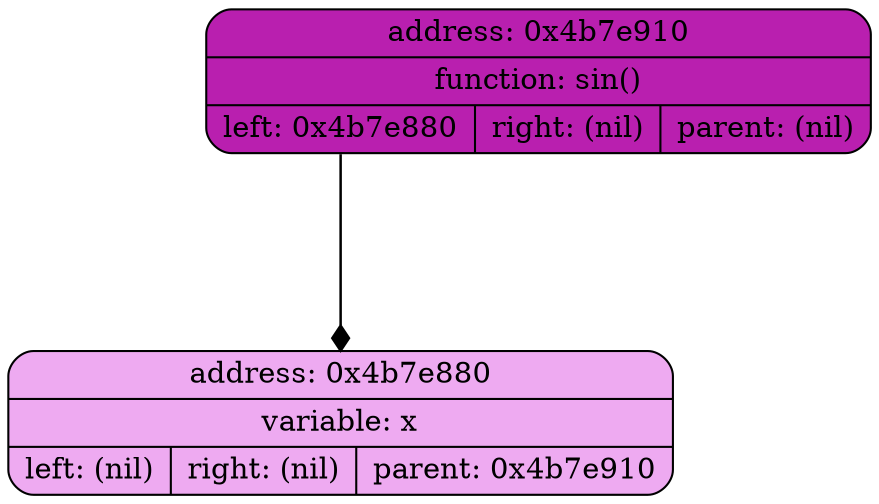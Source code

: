 digraph List {
	dpi = 100;
	fontname = "Comic Sans MS";
	fontsize = 20;
	rankdir  = TB;
graph [fillcolor = lightgreen, ranksep = 1.3, nodesep = 0.5, style = "rounded", color = green, penwidth = 2];
edge [color = black, arrowhead = diamond, arrowsize = 1, penwidth = 1.2];
node1 [shape = Mrecord, style = filled, fillcolor = "#B91FAF", label ="{address: 0x4b7e910|function: sin()| { <ptr1> left: 0x4b7e880| <ptr2> right: (nil)|parent: (nil)}}"]
node2 [shape = Mrecord, style = filled, fillcolor = "#B91FAF", label ="{address: 0x4b7e910|function: sin()| { <ptr1> left: 0x4b7e880| <ptr2> right: (nil)|parent: (nil)}}"]
node1: <ptr1> -> node2; 
node2 [shape = Mrecord, style = filled, fillcolor = "#EEAAF1", label ="{address: 0x4b7e880|variable: x| { <ptr1> left: (nil)| <ptr2> right: (nil) |parent: 0x4b7e910}}"]

}